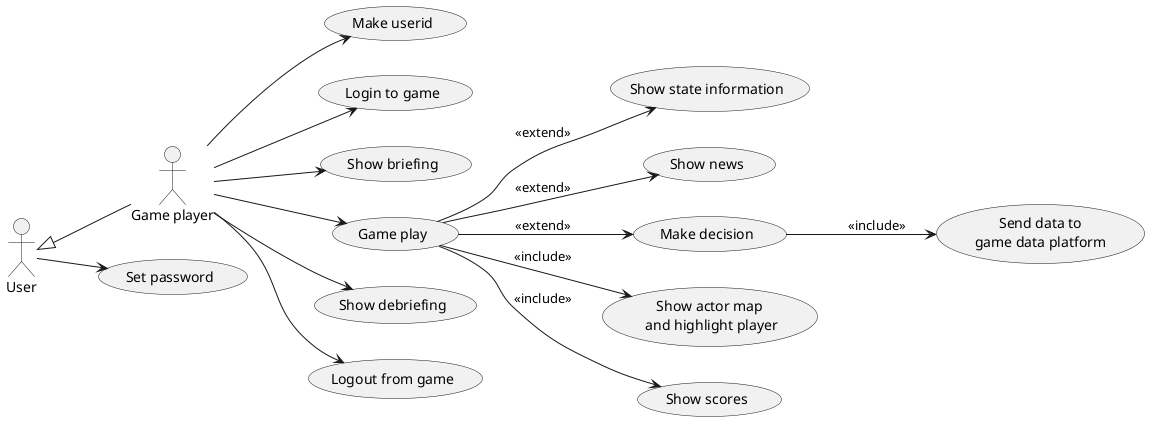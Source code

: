@startuml
left to right direction

"Game player" as GP
User <|-- GP

User --> (Set password)

GP --> (Make userid)
GP --> (Login to game)

GP --> (Show briefing)

GP --> (Game play)
(Game play) --> (Show state information) : << extend >>
(Game play) --> (Show news) : << extend >>
(Game play) --> (Make decision) : << extend >>
(Game play) --> (Show actor map\n and highlight player) : << include >>
(Game play) --> (Show scores) : << include >>

(Make decision) --> (Send data to\ngame data platform) : << include >>

GP --> (Show debriefing)

GP --> (Logout from game)

@enduml
